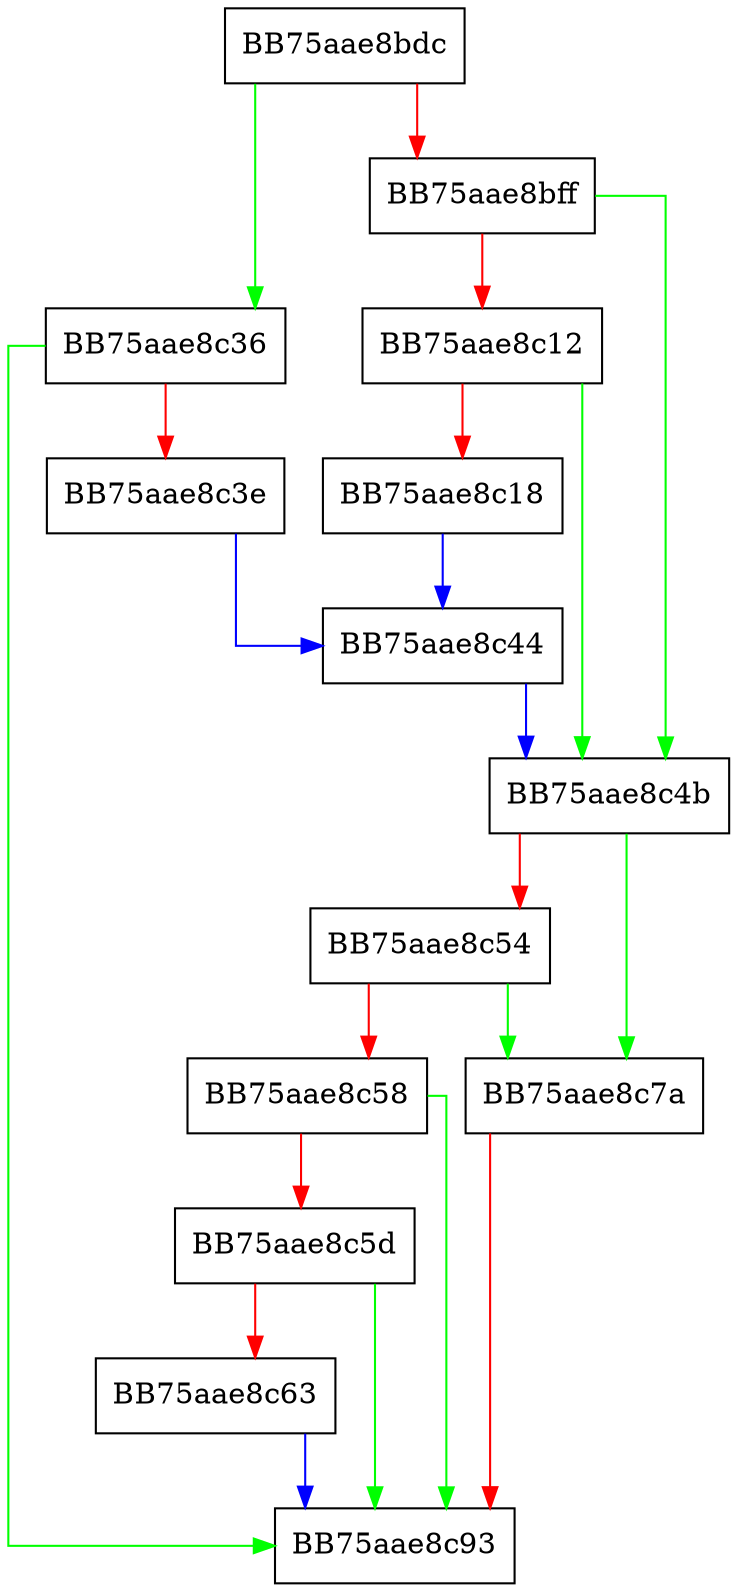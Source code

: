 digraph UpdatePlatformRingInternal {
  node [shape="box"];
  graph [splines=ortho];
  BB75aae8bdc -> BB75aae8c36 [color="green"];
  BB75aae8bdc -> BB75aae8bff [color="red"];
  BB75aae8bff -> BB75aae8c4b [color="green"];
  BB75aae8bff -> BB75aae8c12 [color="red"];
  BB75aae8c12 -> BB75aae8c4b [color="green"];
  BB75aae8c12 -> BB75aae8c18 [color="red"];
  BB75aae8c18 -> BB75aae8c44 [color="blue"];
  BB75aae8c36 -> BB75aae8c93 [color="green"];
  BB75aae8c36 -> BB75aae8c3e [color="red"];
  BB75aae8c3e -> BB75aae8c44 [color="blue"];
  BB75aae8c44 -> BB75aae8c4b [color="blue"];
  BB75aae8c4b -> BB75aae8c7a [color="green"];
  BB75aae8c4b -> BB75aae8c54 [color="red"];
  BB75aae8c54 -> BB75aae8c7a [color="green"];
  BB75aae8c54 -> BB75aae8c58 [color="red"];
  BB75aae8c58 -> BB75aae8c93 [color="green"];
  BB75aae8c58 -> BB75aae8c5d [color="red"];
  BB75aae8c5d -> BB75aae8c93 [color="green"];
  BB75aae8c5d -> BB75aae8c63 [color="red"];
  BB75aae8c63 -> BB75aae8c93 [color="blue"];
  BB75aae8c7a -> BB75aae8c93 [color="red"];
}
